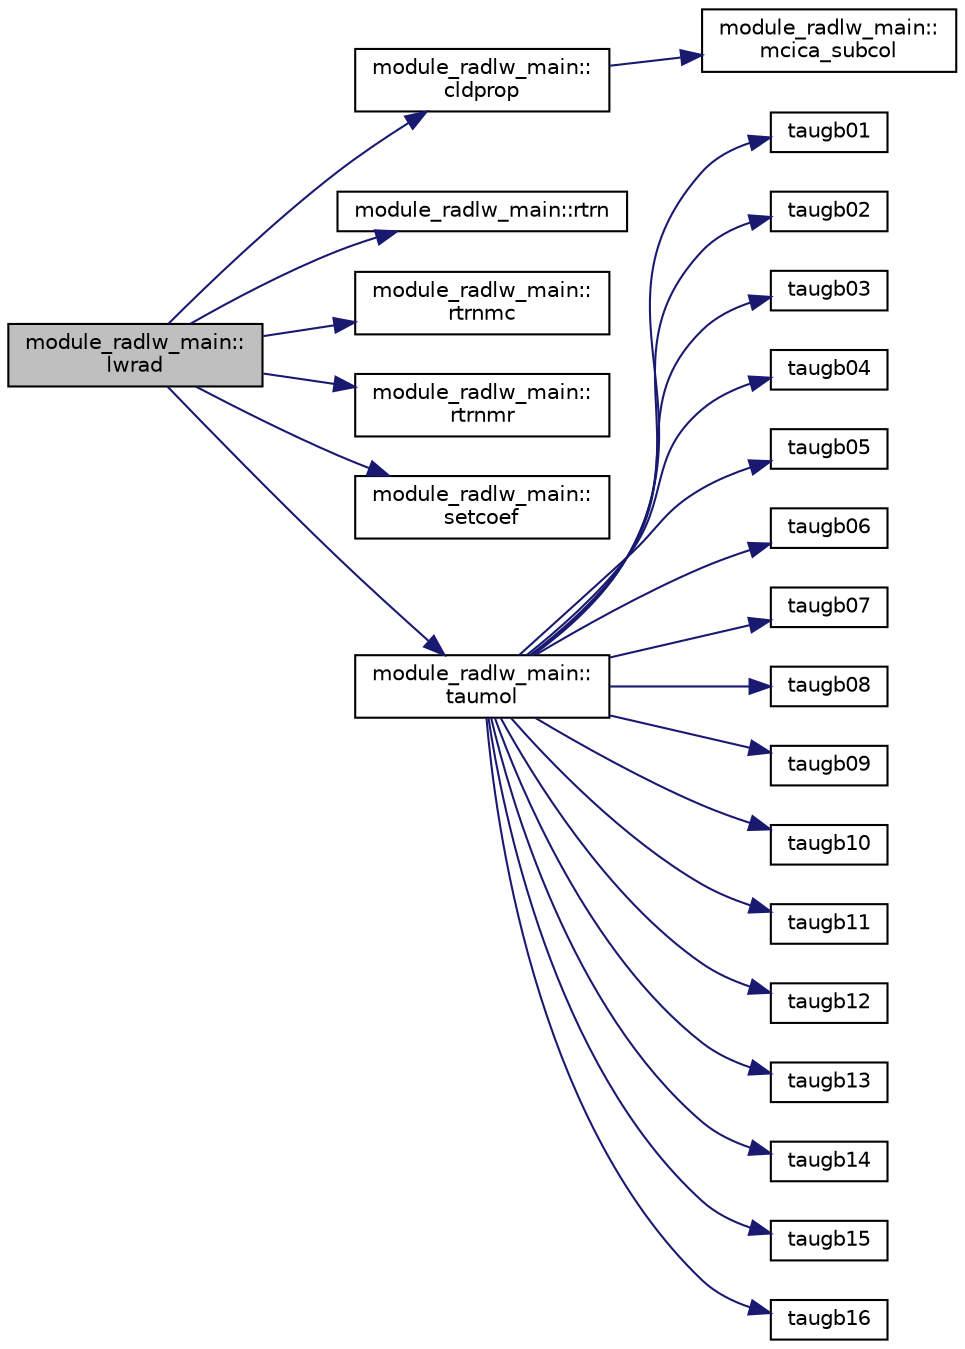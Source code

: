 digraph "module_radlw_main::lwrad"
{
  edge [fontname="Helvetica",fontsize="10",labelfontname="Helvetica",labelfontsize="10"];
  node [fontname="Helvetica",fontsize="10",shape=record];
  rankdir="LR";
  Node2 [label="module_radlw_main::\llwrad",height=0.2,width=0.4,color="black", fillcolor="grey75", style="filled", fontcolor="black"];
  Node2 -> Node3 [color="midnightblue",fontsize="10",style="solid",fontname="Helvetica"];
  Node3 [label="module_radlw_main::\lcldprop",height=0.2,width=0.4,color="black", fillcolor="white", style="filled",URL="$group__module__radlw__main.html#ga6bfdea656cc7e1f773ffcc797e072e91",tooltip="This subroutine computes the cloud optical depth(s) for each cloudy layer and g-point interval..."];
  Node3 -> Node4 [color="midnightblue",fontsize="10",style="solid",fontname="Helvetica"];
  Node4 [label="module_radlw_main::\lmcica_subcol",height=0.2,width=0.4,color="black", fillcolor="white", style="filled",URL="$group__module__radlw__main.html#ga9318778651bca6ec1f1776da6c21dfda",tooltip="This suroutine computes sub-colum cloud profile flag array. "];
  Node2 -> Node5 [color="midnightblue",fontsize="10",style="solid",fontname="Helvetica"];
  Node5 [label="module_radlw_main::rtrn",height=0.2,width=0.4,color="black", fillcolor="white", style="filled",URL="$group__module__radlw__main.html#gab002119955eb2b82f16352459180f5ed",tooltip="This subroutine computes the upward/downward radiative fluxes, and heating rates for both clear or cl..."];
  Node2 -> Node6 [color="midnightblue",fontsize="10",style="solid",fontname="Helvetica"];
  Node6 [label="module_radlw_main::\lrtrnmc",height=0.2,width=0.4,color="black", fillcolor="white", style="filled",URL="$group__module__radlw__main.html#ga1445abd529b76abe7ffb80e843d9fafc",tooltip="This subroutine computes the upward/downward radiative fluxes, and heating rates for both clear or cl..."];
  Node2 -> Node7 [color="midnightblue",fontsize="10",style="solid",fontname="Helvetica"];
  Node7 [label="module_radlw_main::\lrtrnmr",height=0.2,width=0.4,color="black", fillcolor="white", style="filled",URL="$group__module__radlw__main.html#ga8d4a6fecb4ad25468e91661a79d4ca20",tooltip="This subroutine computes the upward/downward radiative fluxes, and heating rates for both clear or cl..."];
  Node2 -> Node8 [color="midnightblue",fontsize="10",style="solid",fontname="Helvetica"];
  Node8 [label="module_radlw_main::\lsetcoef",height=0.2,width=0.4,color="black", fillcolor="white", style="filled",URL="$group__module__radlw__main.html#gaeb7b74288cf87988c14bf6e24a2039ae",tooltip="This subroutine computes various coefficients needed in radiative transfer calculations. "];
  Node2 -> Node9 [color="midnightblue",fontsize="10",style="solid",fontname="Helvetica"];
  Node9 [label="module_radlw_main::\ltaumol",height=0.2,width=0.4,color="black", fillcolor="white", style="filled",URL="$group__module__radlw__main.html#gab09f986fb87e796a30c889086c92aeb1",tooltip="This subroutine contains optical depths developed for the rapid radiative transfer model..."];
  Node9 -> Node10 [color="midnightblue",fontsize="10",style="solid",fontname="Helvetica"];
  Node10 [label="taugb01",height=0.2,width=0.4,color="black", fillcolor="white", style="filled",URL="$group__module__radlw__main.html#ga001d1bcd17533f7f920f859ff9a4e60f",tooltip="band 1: 10-350 cm-1 (low key - h2o; low minor - n2); (high key - h2o; high minor - n2) ..."];
  Node9 -> Node11 [color="midnightblue",fontsize="10",style="solid",fontname="Helvetica"];
  Node11 [label="taugb02",height=0.2,width=0.4,color="black", fillcolor="white", style="filled",URL="$radlw__main_8f.html#a926415cb51870dda9a90883e01a2ee38",tooltip="Band 2: 350-500 cm-1 (low key - h2o; high key - h2o) "];
  Node9 -> Node12 [color="midnightblue",fontsize="10",style="solid",fontname="Helvetica"];
  Node12 [label="taugb03",height=0.2,width=0.4,color="black", fillcolor="white", style="filled",URL="$radlw__main_8f.html#a45e39b507d1fc031c80d9c7f06905d4a",tooltip="Band 3: 500-630 cm-1 (low key - h2o,co2; low minor - n2o); (high key - h2o,co2; high minor - n2o) ..."];
  Node9 -> Node13 [color="midnightblue",fontsize="10",style="solid",fontname="Helvetica"];
  Node13 [label="taugb04",height=0.2,width=0.4,color="black", fillcolor="white", style="filled",URL="$radlw__main_8f.html#ae69174bcf1a87dc7a5baffac69797d07",tooltip="Band 4: 630-700 cm-1 (low key - h2o,co2; high key - o3,co2) "];
  Node9 -> Node14 [color="midnightblue",fontsize="10",style="solid",fontname="Helvetica"];
  Node14 [label="taugb05",height=0.2,width=0.4,color="black", fillcolor="white", style="filled",URL="$radlw__main_8f.html#a92653ffcd20ff247a00eaf3339cba6df",tooltip="Band 5: 700-820 cm-1 (low key - h2o,co2; low minor - o3, ccl4) (high key - o3,co2) ..."];
  Node9 -> Node15 [color="midnightblue",fontsize="10",style="solid",fontname="Helvetica"];
  Node15 [label="taugb06",height=0.2,width=0.4,color="black", fillcolor="white", style="filled",URL="$radlw__main_8f.html#a7190d415614aa35deefacff1041d4719",tooltip="Band 6: 820-980 cm-1 (low key - h2o; low minor - co2) (high key - none; high minor - cfc11..."];
  Node9 -> Node16 [color="midnightblue",fontsize="10",style="solid",fontname="Helvetica"];
  Node16 [label="taugb07",height=0.2,width=0.4,color="black", fillcolor="white", style="filled",URL="$radlw__main_8f.html#a2208d86ae0712a0ca426bbe96de825bc",tooltip="Band 7: 980-1080 cm-1 (low key - h2o,o3; low minor - co2) (high key - o3; high minor - co2) ..."];
  Node9 -> Node17 [color="midnightblue",fontsize="10",style="solid",fontname="Helvetica"];
  Node17 [label="taugb08",height=0.2,width=0.4,color="black", fillcolor="white", style="filled",URL="$radlw__main_8f.html#a1447d5bda5b521d27171e61881684183",tooltip="Band 8: 1080-1180 cm-1 (low key - h2o; low minor - co2,o3,n2o) (high key - o3; high minor - co2..."];
  Node9 -> Node18 [color="midnightblue",fontsize="10",style="solid",fontname="Helvetica"];
  Node18 [label="taugb09",height=0.2,width=0.4,color="black", fillcolor="white", style="filled",URL="$radlw__main_8f.html#a889abbaaa2d421c0c3dc820e2004414d",tooltip="Band 9: 1180-1390 cm-1 (low key - h2o,ch4; low minor - n2o) (high key - ch4; high minor - n2o) ..."];
  Node9 -> Node19 [color="midnightblue",fontsize="10",style="solid",fontname="Helvetica"];
  Node19 [label="taugb10",height=0.2,width=0.4,color="black", fillcolor="white", style="filled",URL="$radlw__main_8f.html#a74c1cb8390daff1e5ce5e863c50b7873",tooltip="Band 10: 1390-1480 cm-1 (low key - h2o; high key - h2o) "];
  Node9 -> Node20 [color="midnightblue",fontsize="10",style="solid",fontname="Helvetica"];
  Node20 [label="taugb11",height=0.2,width=0.4,color="black", fillcolor="white", style="filled",URL="$radlw__main_8f.html#a573fd5b3580d6bbf5bfa2f01ee547034",tooltip="Band 11: 1480-1800 cm-1 (low - h2o; low minor - o2) (high key - h2o; high minor - o2) ..."];
  Node9 -> Node21 [color="midnightblue",fontsize="10",style="solid",fontname="Helvetica"];
  Node21 [label="taugb12",height=0.2,width=0.4,color="black", fillcolor="white", style="filled",URL="$radlw__main_8f.html#ae56eaa9e3b897ca235d4d6b271cc1e47",tooltip="Band 12: 1800-2080 cm-1 (low - h2o,co2; high - nothing) "];
  Node9 -> Node22 [color="midnightblue",fontsize="10",style="solid",fontname="Helvetica"];
  Node22 [label="taugb13",height=0.2,width=0.4,color="black", fillcolor="white", style="filled",URL="$radlw__main_8f.html#a2ac7254d2dcff516e8e44b8b679302c0",tooltip="Band 13: 2080-2250 cm-1 (low key-h2o,n2o; high minor-o3 minor) "];
  Node9 -> Node23 [color="midnightblue",fontsize="10",style="solid",fontname="Helvetica"];
  Node23 [label="taugb14",height=0.2,width=0.4,color="black", fillcolor="white", style="filled",URL="$radlw__main_8f.html#a26140cbe1a3d6119b56cf5c2d539670e",tooltip="Band 14: 2250-2380 cm-1 (low - co2; high - co2) "];
  Node9 -> Node24 [color="midnightblue",fontsize="10",style="solid",fontname="Helvetica"];
  Node24 [label="taugb15",height=0.2,width=0.4,color="black", fillcolor="white", style="filled",URL="$radlw__main_8f.html#a93b5c0ae0525697ffffb6228581a301c",tooltip="Band 15: 2380-2600 cm-1 (low - n2o,co2; low minor - n2) (high - nothing) "];
  Node9 -> Node25 [color="midnightblue",fontsize="10",style="solid",fontname="Helvetica"];
  Node25 [label="taugb16",height=0.2,width=0.4,color="black", fillcolor="white", style="filled",URL="$radlw__main_8f.html#a942ce0031745cd1b3b4ebc3915970554",tooltip="Band 16: 2600-3250 cm-1 (low key- h2o,ch4; high key - ch4) "];
}
